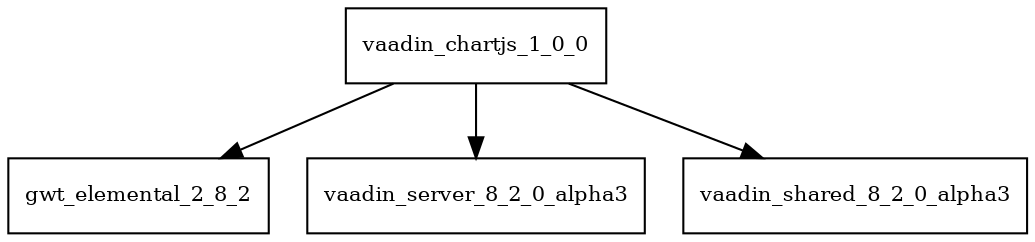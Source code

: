 digraph vaadin_chartjs_1_0_0_dependencies {
  node [shape = box, fontsize=10.0];
  vaadin_chartjs_1_0_0 -> gwt_elemental_2_8_2;
  vaadin_chartjs_1_0_0 -> vaadin_server_8_2_0_alpha3;
  vaadin_chartjs_1_0_0 -> vaadin_shared_8_2_0_alpha3;
}
